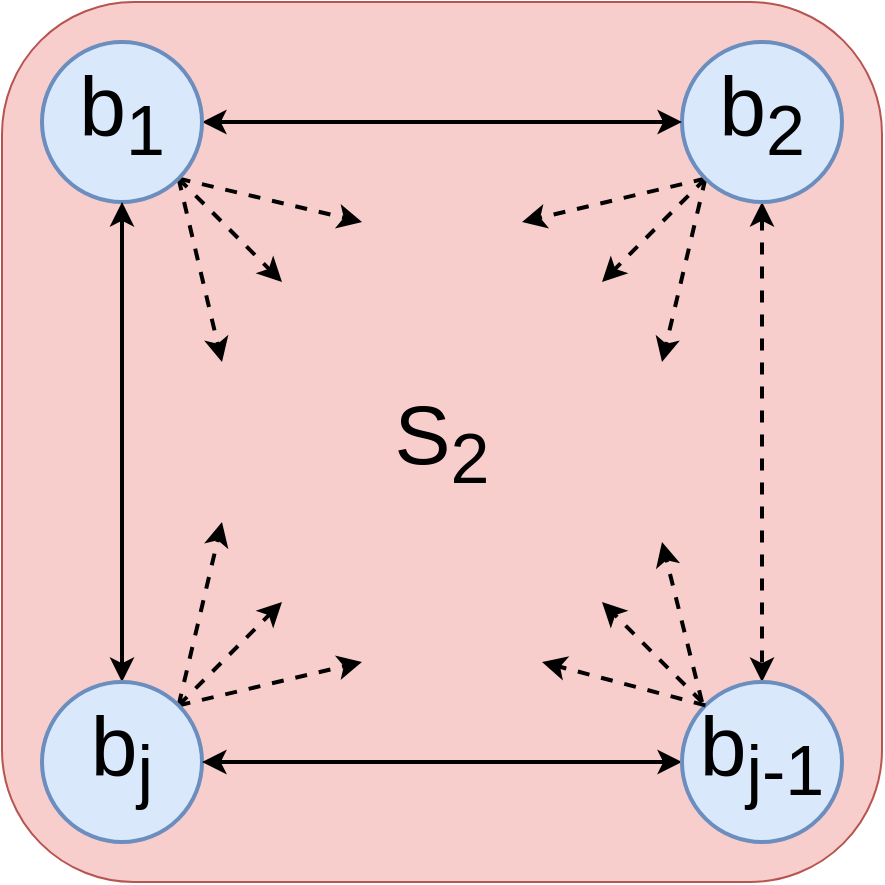 <mxfile version="16.5.1" type="device"><diagram id="AQ09Z05qpxtuqYp5faEG" name="Page-1"><mxGraphModel dx="868" dy="553" grid="1" gridSize="10" guides="1" tooltips="1" connect="1" arrows="1" fold="1" page="1" pageScale="1" pageWidth="827" pageHeight="1169" math="0" shadow="0"><root><mxCell id="0"/><mxCell id="1" parent="0"/><mxCell id="JiLIq39HjzByhW1ZoQg4-1" value="S&lt;sub&gt;2&lt;/sub&gt;" style="rounded=1;whiteSpace=wrap;html=1;fontSize=42;fillColor=#f8cecc;strokeColor=#b85450;" parent="1" vertex="1"><mxGeometry x="160" y="80" width="440" height="440" as="geometry"/></mxCell><mxCell id="JiLIq39HjzByhW1ZoQg4-2" style="edgeStyle=none;rounded=0;jumpStyle=none;jumpSize=0;orthogonalLoop=1;jettySize=auto;html=1;exitX=0;exitY=1;exitDx=0;exitDy=0;dashed=1;endArrow=classic;endFill=1;sourcePerimeterSpacing=0;targetPerimeterSpacing=0;strokeColor=#000000;strokeWidth=2;fontSize=42;" parent="1" source="JiLIq39HjzByhW1ZoQg4-5" edge="1"><mxGeometry relative="1" as="geometry"><mxPoint x="420" y="190" as="targetPoint"/></mxGeometry></mxCell><mxCell id="JiLIq39HjzByhW1ZoQg4-3" style="edgeStyle=none;rounded=0;jumpStyle=none;jumpSize=0;orthogonalLoop=1;jettySize=auto;html=1;exitX=0;exitY=1;exitDx=0;exitDy=0;dashed=1;endArrow=classic;endFill=1;sourcePerimeterSpacing=0;targetPerimeterSpacing=0;strokeColor=#000000;strokeWidth=2;fontSize=42;" parent="1" source="JiLIq39HjzByhW1ZoQg4-5" edge="1"><mxGeometry relative="1" as="geometry"><mxPoint x="460" y="220" as="targetPoint"/></mxGeometry></mxCell><mxCell id="JiLIq39HjzByhW1ZoQg4-4" style="edgeStyle=none;rounded=0;jumpStyle=none;jumpSize=0;orthogonalLoop=1;jettySize=auto;html=1;exitX=0;exitY=1;exitDx=0;exitDy=0;dashed=1;endArrow=classic;endFill=1;sourcePerimeterSpacing=0;targetPerimeterSpacing=0;strokeColor=#000000;strokeWidth=2;fontSize=42;" parent="1" source="JiLIq39HjzByhW1ZoQg4-5" edge="1"><mxGeometry relative="1" as="geometry"><mxPoint x="490" y="260" as="targetPoint"/></mxGeometry></mxCell><mxCell id="PpXAuLtdH7y9yIYTuCJ7-2" style="edgeStyle=orthogonalEdgeStyle;rounded=0;orthogonalLoop=1;jettySize=auto;html=1;exitX=0.5;exitY=1;exitDx=0;exitDy=0;entryX=0.5;entryY=0;entryDx=0;entryDy=0;startArrow=classic;startFill=1;dashed=1;strokeWidth=2;" edge="1" parent="1" source="JiLIq39HjzByhW1ZoQg4-5" target="JiLIq39HjzByhW1ZoQg4-18"><mxGeometry relative="1" as="geometry"/></mxCell><mxCell id="JiLIq39HjzByhW1ZoQg4-5" value="b&lt;sub&gt;2&lt;/sub&gt;" style="ellipse;whiteSpace=wrap;html=1;aspect=fixed;spacingTop=-8;strokeWidth=2;fillColor=#dae8fc;strokeColor=#6c8ebf;fontSize=42;" parent="1" vertex="1"><mxGeometry x="500" y="100" width="80" height="80" as="geometry"/></mxCell><mxCell id="JiLIq39HjzByhW1ZoQg4-8" style="rounded=0;jumpStyle=none;jumpSize=0;orthogonalLoop=1;jettySize=auto;html=1;exitX=1;exitY=1;exitDx=0;exitDy=0;endArrow=classic;endFill=1;sourcePerimeterSpacing=0;targetPerimeterSpacing=0;strokeColor=#000000;strokeWidth=2;dashed=1;fontSize=42;" parent="1" source="JiLIq39HjzByhW1ZoQg4-11" edge="1"><mxGeometry relative="1" as="geometry"><mxPoint x="300.0" y="220" as="targetPoint"/></mxGeometry></mxCell><mxCell id="JiLIq39HjzByhW1ZoQg4-9" style="edgeStyle=none;rounded=0;jumpStyle=none;jumpSize=0;orthogonalLoop=1;jettySize=auto;html=1;exitX=1;exitY=1;exitDx=0;exitDy=0;dashed=1;endArrow=classic;endFill=1;sourcePerimeterSpacing=0;targetPerimeterSpacing=0;strokeColor=#000000;strokeWidth=2;fontSize=42;" parent="1" source="JiLIq39HjzByhW1ZoQg4-11" edge="1"><mxGeometry relative="1" as="geometry"><mxPoint x="340.0" y="190" as="targetPoint"/></mxGeometry></mxCell><mxCell id="JiLIq39HjzByhW1ZoQg4-10" style="edgeStyle=none;rounded=0;jumpStyle=none;jumpSize=0;orthogonalLoop=1;jettySize=auto;html=1;exitX=1;exitY=1;exitDx=0;exitDy=0;dashed=1;endArrow=classic;endFill=1;sourcePerimeterSpacing=0;targetPerimeterSpacing=0;strokeColor=#000000;strokeWidth=2;fontSize=42;" parent="1" source="JiLIq39HjzByhW1ZoQg4-11" edge="1"><mxGeometry relative="1" as="geometry"><mxPoint x="270.0" y="260" as="targetPoint"/></mxGeometry></mxCell><mxCell id="PpXAuLtdH7y9yIYTuCJ7-1" style="edgeStyle=orthogonalEdgeStyle;rounded=0;orthogonalLoop=1;jettySize=auto;html=1;exitX=1;exitY=0.5;exitDx=0;exitDy=0;entryX=0;entryY=0.5;entryDx=0;entryDy=0;startArrow=classic;startFill=1;strokeWidth=2;" edge="1" parent="1" source="JiLIq39HjzByhW1ZoQg4-11" target="JiLIq39HjzByhW1ZoQg4-5"><mxGeometry relative="1" as="geometry"/></mxCell><mxCell id="JiLIq39HjzByhW1ZoQg4-11" value="b&lt;sub&gt;1&lt;/sub&gt;" style="ellipse;whiteSpace=wrap;html=1;aspect=fixed;spacingTop=-8;strokeWidth=2;fillColor=#dae8fc;strokeColor=#6c8ebf;fontSize=42;" parent="1" vertex="1"><mxGeometry x="180" y="100" width="80" height="80" as="geometry"/></mxCell><mxCell id="JiLIq39HjzByhW1ZoQg4-12" style="edgeStyle=none;rounded=0;jumpStyle=none;jumpSize=0;orthogonalLoop=1;jettySize=auto;html=1;exitX=1;exitY=0;exitDx=0;exitDy=0;dashed=1;endArrow=classic;endFill=1;sourcePerimeterSpacing=0;targetPerimeterSpacing=0;strokeColor=#000000;strokeWidth=2;fontSize=42;" parent="1" source="JiLIq39HjzByhW1ZoQg4-16" edge="1"><mxGeometry relative="1" as="geometry"><mxPoint x="300.0" y="380" as="targetPoint"/><Array as="points"><mxPoint x="270" y="410"/></Array></mxGeometry></mxCell><mxCell id="JiLIq39HjzByhW1ZoQg4-13" style="edgeStyle=none;rounded=0;jumpStyle=none;jumpSize=0;orthogonalLoop=1;jettySize=auto;html=1;exitX=1;exitY=0;exitDx=0;exitDy=0;dashed=1;endArrow=classic;endFill=1;sourcePerimeterSpacing=0;targetPerimeterSpacing=0;strokeColor=#000000;strokeWidth=2;fontSize=42;" parent="1" source="JiLIq39HjzByhW1ZoQg4-16" edge="1"><mxGeometry relative="1" as="geometry"><mxPoint x="270.0" y="340" as="targetPoint"/></mxGeometry></mxCell><mxCell id="JiLIq39HjzByhW1ZoQg4-14" style="edgeStyle=none;rounded=0;jumpStyle=none;jumpSize=0;orthogonalLoop=1;jettySize=auto;html=1;exitX=1;exitY=0;exitDx=0;exitDy=0;dashed=1;endArrow=classic;endFill=1;sourcePerimeterSpacing=0;targetPerimeterSpacing=0;strokeColor=#000000;strokeWidth=2;fontSize=42;" parent="1" source="JiLIq39HjzByhW1ZoQg4-16" edge="1"><mxGeometry relative="1" as="geometry"><mxPoint x="340.0" y="410" as="targetPoint"/></mxGeometry></mxCell><mxCell id="PpXAuLtdH7y9yIYTuCJ7-4" style="edgeStyle=orthogonalEdgeStyle;rounded=0;orthogonalLoop=1;jettySize=auto;html=1;exitX=0.5;exitY=0;exitDx=0;exitDy=0;entryX=0.5;entryY=1;entryDx=0;entryDy=0;startArrow=classic;startFill=1;strokeWidth=2;" edge="1" parent="1" source="JiLIq39HjzByhW1ZoQg4-16" target="JiLIq39HjzByhW1ZoQg4-11"><mxGeometry relative="1" as="geometry"/></mxCell><mxCell id="JiLIq39HjzByhW1ZoQg4-16" value="b&lt;sub&gt;j&lt;/sub&gt;" style="ellipse;whiteSpace=wrap;html=1;aspect=fixed;spacingTop=-8;strokeWidth=2;fillColor=#dae8fc;strokeColor=#6c8ebf;fontSize=42;" parent="1" vertex="1"><mxGeometry x="180" y="420" width="80" height="80" as="geometry"/></mxCell><mxCell id="PpXAuLtdH7y9yIYTuCJ7-3" style="edgeStyle=orthogonalEdgeStyle;rounded=0;orthogonalLoop=1;jettySize=auto;html=1;exitX=0;exitY=0.5;exitDx=0;exitDy=0;entryX=1;entryY=0.5;entryDx=0;entryDy=0;startArrow=classic;startFill=1;strokeWidth=2;" edge="1" parent="1" source="JiLIq39HjzByhW1ZoQg4-18" target="JiLIq39HjzByhW1ZoQg4-16"><mxGeometry relative="1" as="geometry"/></mxCell><mxCell id="JiLIq39HjzByhW1ZoQg4-18" value="b&lt;sub&gt;j-1&lt;/sub&gt;" style="ellipse;whiteSpace=wrap;html=1;aspect=fixed;spacingTop=-8;strokeWidth=2;fillColor=#dae8fc;strokeColor=#6c8ebf;fontSize=42;" parent="1" vertex="1"><mxGeometry x="500" y="420" width="80" height="80" as="geometry"/></mxCell><mxCell id="JiLIq39HjzByhW1ZoQg4-19" style="edgeStyle=none;rounded=0;jumpStyle=none;jumpSize=0;orthogonalLoop=1;jettySize=auto;html=1;dashed=1;endArrow=classic;endFill=1;sourcePerimeterSpacing=0;targetPerimeterSpacing=0;strokeColor=#000000;strokeWidth=2;fontSize=42;" parent="1" edge="1"><mxGeometry relative="1" as="geometry"><mxPoint x="490" y="350" as="targetPoint"/><mxPoint x="510" y="430" as="sourcePoint"/></mxGeometry></mxCell><mxCell id="JiLIq39HjzByhW1ZoQg4-20" style="edgeStyle=none;rounded=0;jumpStyle=none;jumpSize=0;orthogonalLoop=1;jettySize=auto;html=1;dashed=1;endArrow=classic;endFill=1;sourcePerimeterSpacing=0;targetPerimeterSpacing=0;strokeColor=#000000;strokeWidth=2;fontSize=42;" parent="1" edge="1"><mxGeometry relative="1" as="geometry"><mxPoint x="460" y="380" as="targetPoint"/><mxPoint x="510" y="430" as="sourcePoint"/></mxGeometry></mxCell><mxCell id="JiLIq39HjzByhW1ZoQg4-21" style="edgeStyle=none;rounded=0;jumpStyle=none;jumpSize=0;orthogonalLoop=1;jettySize=auto;html=1;exitX=0;exitY=0;exitDx=0;exitDy=0;dashed=1;endArrow=classic;endFill=1;sourcePerimeterSpacing=0;targetPerimeterSpacing=0;strokeColor=#000000;strokeWidth=2;fontSize=42;" parent="1" source="JiLIq39HjzByhW1ZoQg4-18" edge="1"><mxGeometry relative="1" as="geometry"><mxPoint x="430" y="410" as="targetPoint"/><mxPoint x="492" y="392.004" as="sourcePoint"/></mxGeometry></mxCell></root></mxGraphModel></diagram></mxfile>